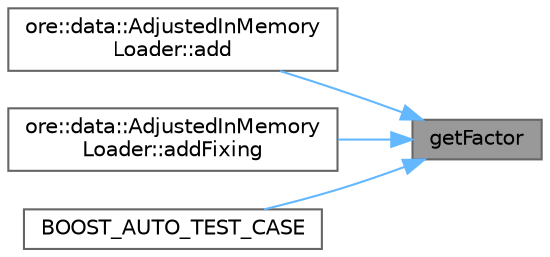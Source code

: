 digraph "getFactor"
{
 // INTERACTIVE_SVG=YES
 // LATEX_PDF_SIZE
  bgcolor="transparent";
  edge [fontname=Helvetica,fontsize=10,labelfontname=Helvetica,labelfontsize=10];
  node [fontname=Helvetica,fontsize=10,shape=box,height=0.2,width=0.4];
  rankdir="RL";
  Node1 [label="getFactor",height=0.2,width=0.4,color="gray40", fillcolor="grey60", style="filled", fontcolor="black",tooltip="Returns the adjustment factor for a name on a given date."];
  Node1 -> Node2 [dir="back",color="steelblue1",style="solid"];
  Node2 [label="ore::data::AdjustedInMemory\lLoader::add",height=0.2,width=0.4,color="grey40", fillcolor="white", style="filled",URL="$classore_1_1data_1_1_adjusted_in_memory_loader.html#a394ea65c115638a789b7e4793aed8f8a",tooltip=" "];
  Node1 -> Node3 [dir="back",color="steelblue1",style="solid"];
  Node3 [label="ore::data::AdjustedInMemory\lLoader::addFixing",height=0.2,width=0.4,color="grey40", fillcolor="white", style="filled",URL="$classore_1_1data_1_1_adjusted_in_memory_loader.html#a7cd575fcc611643a3fe6f2529f44cf16",tooltip=" "];
  Node1 -> Node4 [dir="back",color="steelblue1",style="solid"];
  Node4 [label="BOOST_AUTO_TEST_CASE",height=0.2,width=0.4,color="grey40", fillcolor="white", style="filled",URL="$test_2adjustmentfactors_8cpp.html#af4f0b94da4f6eaa05b3f19394208e883",tooltip=" "];
}
